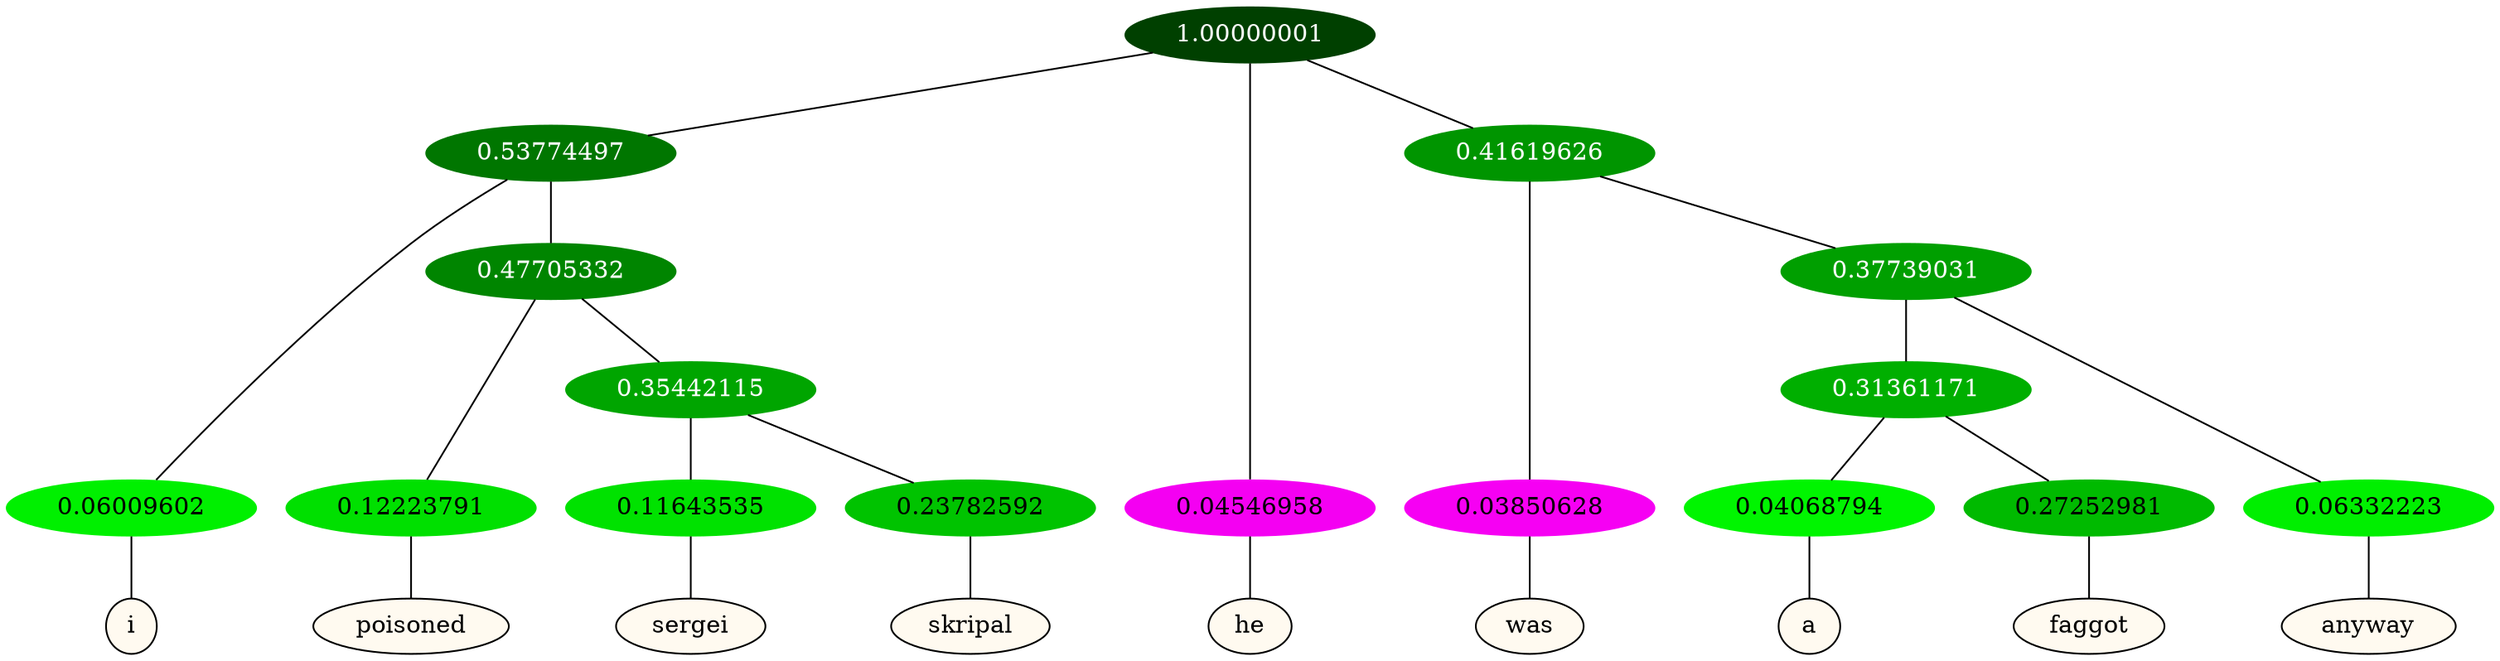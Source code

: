 graph {
	node [format=png height=0.15 nodesep=0.001 ordering=out overlap=prism overlap_scaling=0.01 ranksep=0.001 ratio=0.2 style=filled width=0.15]
	{
		rank=same
		a_w_4 [label=i color=black fillcolor=floralwhite style="filled,solid"]
		a_w_8 [label=poisoned color=black fillcolor=floralwhite style="filled,solid"]
		a_w_12 [label=sergei color=black fillcolor=floralwhite style="filled,solid"]
		a_w_13 [label=skripal color=black fillcolor=floralwhite style="filled,solid"]
		a_w_2 [label=he color=black fillcolor=floralwhite style="filled,solid"]
		a_w_6 [label=was color=black fillcolor=floralwhite style="filled,solid"]
		a_w_14 [label=a color=black fillcolor=floralwhite style="filled,solid"]
		a_w_15 [label=faggot color=black fillcolor=floralwhite style="filled,solid"]
		a_w_11 [label=anyway color=black fillcolor=floralwhite style="filled,solid"]
	}
	a_n_4 -- a_w_4
	a_n_8 -- a_w_8
	a_n_12 -- a_w_12
	a_n_13 -- a_w_13
	a_n_2 -- a_w_2
	a_n_6 -- a_w_6
	a_n_14 -- a_w_14
	a_n_15 -- a_w_15
	a_n_11 -- a_w_11
	{
		rank=same
		a_n_4 [label=0.06009602 color="0.334 1.000 0.940" fontcolor=black]
		a_n_8 [label=0.12223791 color="0.334 1.000 0.878" fontcolor=black]
		a_n_12 [label=0.11643535 color="0.334 1.000 0.884" fontcolor=black]
		a_n_13 [label=0.23782592 color="0.334 1.000 0.762" fontcolor=black]
		a_n_2 [label=0.04546958 color="0.835 1.000 0.955" fontcolor=black]
		a_n_6 [label=0.03850628 color="0.835 1.000 0.961" fontcolor=black]
		a_n_14 [label=0.04068794 color="0.334 1.000 0.959" fontcolor=black]
		a_n_15 [label=0.27252981 color="0.334 1.000 0.727" fontcolor=black]
		a_n_11 [label=0.06332223 color="0.334 1.000 0.937" fontcolor=black]
	}
	a_n_0 [label=1.00000001 color="0.334 1.000 0.250" fontcolor=grey99]
	a_n_1 [label=0.53774497 color="0.334 1.000 0.462" fontcolor=grey99]
	a_n_0 -- a_n_1
	a_n_0 -- a_n_2
	a_n_3 [label=0.41619626 color="0.334 1.000 0.584" fontcolor=grey99]
	a_n_0 -- a_n_3
	a_n_1 -- a_n_4
	a_n_5 [label=0.47705332 color="0.334 1.000 0.523" fontcolor=grey99]
	a_n_1 -- a_n_5
	a_n_3 -- a_n_6
	a_n_7 [label=0.37739031 color="0.334 1.000 0.623" fontcolor=grey99]
	a_n_3 -- a_n_7
	a_n_5 -- a_n_8
	a_n_9 [label=0.35442115 color="0.334 1.000 0.646" fontcolor=grey99]
	a_n_5 -- a_n_9
	a_n_10 [label=0.31361171 color="0.334 1.000 0.686" fontcolor=grey99]
	a_n_7 -- a_n_10
	a_n_7 -- a_n_11
	a_n_9 -- a_n_12
	a_n_9 -- a_n_13
	a_n_10 -- a_n_14
	a_n_10 -- a_n_15
}
